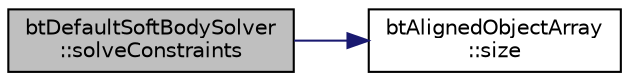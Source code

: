 digraph "btDefaultSoftBodySolver::solveConstraints"
{
  edge [fontname="Helvetica",fontsize="10",labelfontname="Helvetica",labelfontsize="10"];
  node [fontname="Helvetica",fontsize="10",shape=record];
  rankdir="LR";
  Node1 [label="btDefaultSoftBodySolver\l::solveConstraints",height=0.2,width=0.4,color="black", fillcolor="grey75", style="filled", fontcolor="black"];
  Node1 -> Node2 [color="midnightblue",fontsize="10",style="solid"];
  Node2 [label="btAlignedObjectArray\l::size",height=0.2,width=0.4,color="black", fillcolor="white", style="filled",URL="$classbt_aligned_object_array.html#a6bdd14c7599ecb95e8d83dd5a715f9b7",tooltip="return the number of elements in the array "];
}
